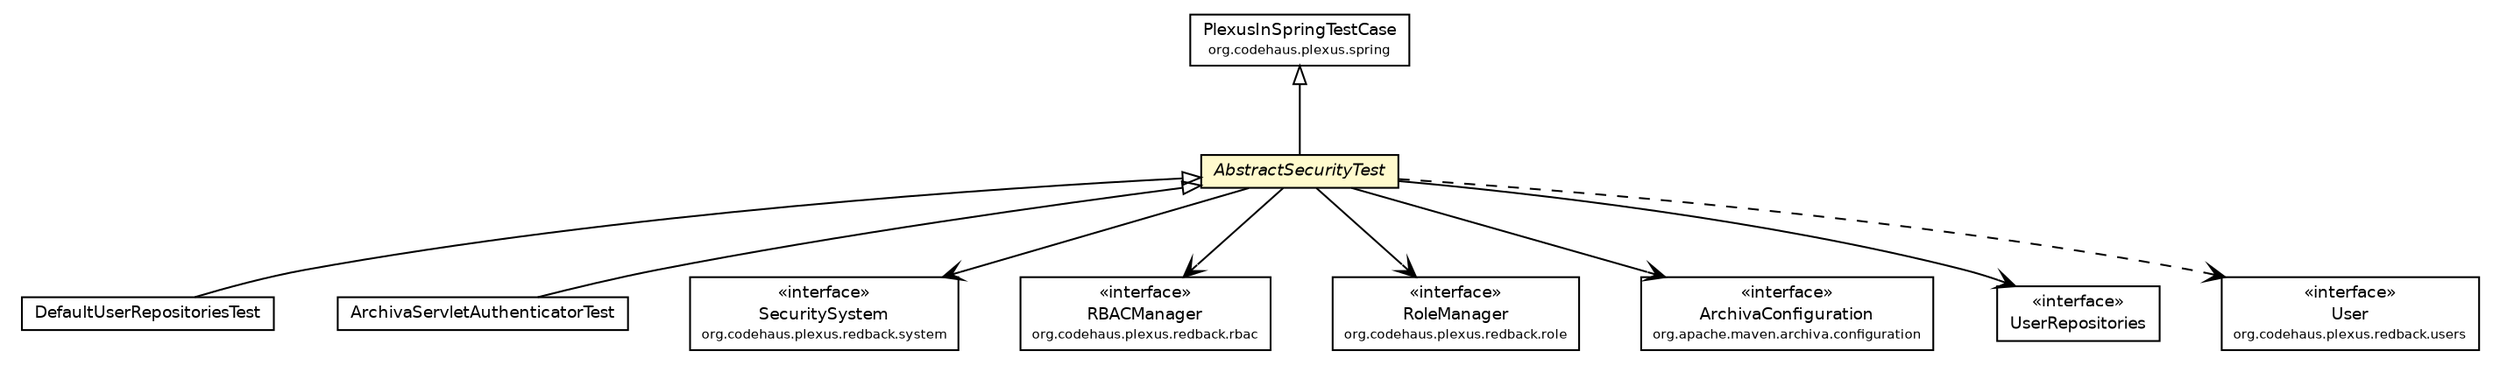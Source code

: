 #!/usr/local/bin/dot
#
# Class diagram 
# Generated by UmlGraph version 4.6 (http://www.spinellis.gr/sw/umlgraph)
#

digraph G {
	edge [fontname="Helvetica",fontsize=10,labelfontname="Helvetica",labelfontsize=10];
	node [fontname="Helvetica",fontsize=10,shape=plaintext];
	// org.apache.maven.archiva.security.DefaultUserRepositoriesTest
	c46385 [label=<<table border="0" cellborder="1" cellspacing="0" cellpadding="2" port="p" href="./DefaultUserRepositoriesTest.html">
		<tr><td><table border="0" cellspacing="0" cellpadding="1">
			<tr><td> DefaultUserRepositoriesTest </td></tr>
		</table></td></tr>
		</table>>, fontname="Helvetica", fontcolor="black", fontsize=9.0];
	// org.apache.maven.archiva.security.ArchivaServletAuthenticatorTest
	c46386 [label=<<table border="0" cellborder="1" cellspacing="0" cellpadding="2" port="p" href="./ArchivaServletAuthenticatorTest.html">
		<tr><td><table border="0" cellspacing="0" cellpadding="1">
			<tr><td> ArchivaServletAuthenticatorTest </td></tr>
		</table></td></tr>
		</table>>, fontname="Helvetica", fontcolor="black", fontsize=9.0];
	// org.apache.maven.archiva.security.AbstractSecurityTest
	c46387 [label=<<table border="0" cellborder="1" cellspacing="0" cellpadding="2" port="p" bgcolor="lemonChiffon" href="./AbstractSecurityTest.html">
		<tr><td><table border="0" cellspacing="0" cellpadding="1">
			<tr><td><font face="Helvetica-Oblique"> AbstractSecurityTest </font></td></tr>
		</table></td></tr>
		</table>>, fontname="Helvetica", fontcolor="black", fontsize=9.0];
	//org.apache.maven.archiva.security.DefaultUserRepositoriesTest extends org.apache.maven.archiva.security.AbstractSecurityTest
	c46387:p -> c46385:p [dir=back,arrowtail=empty];
	//org.apache.maven.archiva.security.ArchivaServletAuthenticatorTest extends org.apache.maven.archiva.security.AbstractSecurityTest
	c46387:p -> c46386:p [dir=back,arrowtail=empty];
	//org.apache.maven.archiva.security.AbstractSecurityTest extends org.codehaus.plexus.spring.PlexusInSpringTestCase
	c46428:p -> c46387:p [dir=back,arrowtail=empty];
	// org.apache.maven.archiva.security.AbstractSecurityTest NAVASSOC org.codehaus.plexus.redback.system.SecuritySystem
	c46387:p -> c46429:p [taillabel="", label="", headlabel="", fontname="Helvetica", fontcolor="black", fontsize=10.0, color="black", arrowhead=open];
	// org.apache.maven.archiva.security.AbstractSecurityTest NAVASSOC org.codehaus.plexus.redback.rbac.RBACManager
	c46387:p -> c46430:p [taillabel="", label="", headlabel="", fontname="Helvetica", fontcolor="black", fontsize=10.0, color="black", arrowhead=open];
	// org.apache.maven.archiva.security.AbstractSecurityTest NAVASSOC org.codehaus.plexus.redback.role.RoleManager
	c46387:p -> c46431:p [taillabel="", label="", headlabel="", fontname="Helvetica", fontcolor="black", fontsize=10.0, color="black", arrowhead=open];
	// org.apache.maven.archiva.security.AbstractSecurityTest NAVASSOC org.apache.maven.archiva.configuration.ArchivaConfiguration
	c46387:p -> c46432:p [taillabel="", label="", headlabel="", fontname="Helvetica", fontcolor="black", fontsize=10.0, color="black", arrowhead=open];
	// org.apache.maven.archiva.security.AbstractSecurityTest NAVASSOC org.apache.maven.archiva.security.UserRepositories
	c46387:p -> c46433:p [taillabel="", label="", headlabel="", fontname="Helvetica", fontcolor="black", fontsize=10.0, color="black", arrowhead=open];
	// org.apache.maven.archiva.security.AbstractSecurityTest DEPEND org.codehaus.plexus.redback.users.User
	c46387:p -> c46434:p [taillabel="", label="", headlabel="", fontname="Helvetica", fontcolor="black", fontsize=10.0, color="black", arrowhead=open, style=dashed];
	// org.codehaus.plexus.redback.role.RoleManager
	c46431 [label=<<table border="0" cellborder="1" cellspacing="0" cellpadding="2" port="p" href="http://java.sun.com/j2se/1.4.2/docs/api/org/codehaus/plexus/redback/role/RoleManager.html">
		<tr><td><table border="0" cellspacing="0" cellpadding="1">
			<tr><td> &laquo;interface&raquo; </td></tr>
			<tr><td> RoleManager </td></tr>
			<tr><td><font point-size="7.0"> org.codehaus.plexus.redback.role </font></td></tr>
		</table></td></tr>
		</table>>, fontname="Helvetica", fontcolor="black", fontsize=9.0];
	// org.apache.maven.archiva.configuration.ArchivaConfiguration
	c46432 [label=<<table border="0" cellborder="1" cellspacing="0" cellpadding="2" port="p" href="http://java.sun.com/j2se/1.4.2/docs/api/org/apache/maven/archiva/configuration/ArchivaConfiguration.html">
		<tr><td><table border="0" cellspacing="0" cellpadding="1">
			<tr><td> &laquo;interface&raquo; </td></tr>
			<tr><td> ArchivaConfiguration </td></tr>
			<tr><td><font point-size="7.0"> org.apache.maven.archiva.configuration </font></td></tr>
		</table></td></tr>
		</table>>, fontname="Helvetica", fontcolor="black", fontsize=9.0];
	// org.codehaus.plexus.redback.system.SecuritySystem
	c46429 [label=<<table border="0" cellborder="1" cellspacing="0" cellpadding="2" port="p" href="http://java.sun.com/j2se/1.4.2/docs/api/org/codehaus/plexus/redback/system/SecuritySystem.html">
		<tr><td><table border="0" cellspacing="0" cellpadding="1">
			<tr><td> &laquo;interface&raquo; </td></tr>
			<tr><td> SecuritySystem </td></tr>
			<tr><td><font point-size="7.0"> org.codehaus.plexus.redback.system </font></td></tr>
		</table></td></tr>
		</table>>, fontname="Helvetica", fontcolor="black", fontsize=9.0];
	// org.apache.maven.archiva.security.UserRepositories
	c46433 [label=<<table border="0" cellborder="1" cellspacing="0" cellpadding="2" port="p" href="http://java.sun.com/j2se/1.4.2/docs/api/org/apache/maven/archiva/security/UserRepositories.html">
		<tr><td><table border="0" cellspacing="0" cellpadding="1">
			<tr><td> &laquo;interface&raquo; </td></tr>
			<tr><td> UserRepositories </td></tr>
		</table></td></tr>
		</table>>, fontname="Helvetica", fontcolor="black", fontsize=9.0];
	// org.codehaus.plexus.redback.rbac.RBACManager
	c46430 [label=<<table border="0" cellborder="1" cellspacing="0" cellpadding="2" port="p" href="http://java.sun.com/j2se/1.4.2/docs/api/org/codehaus/plexus/redback/rbac/RBACManager.html">
		<tr><td><table border="0" cellspacing="0" cellpadding="1">
			<tr><td> &laquo;interface&raquo; </td></tr>
			<tr><td> RBACManager </td></tr>
			<tr><td><font point-size="7.0"> org.codehaus.plexus.redback.rbac </font></td></tr>
		</table></td></tr>
		</table>>, fontname="Helvetica", fontcolor="black", fontsize=9.0];
	// org.codehaus.plexus.redback.users.User
	c46434 [label=<<table border="0" cellborder="1" cellspacing="0" cellpadding="2" port="p" href="http://java.sun.com/j2se/1.4.2/docs/api/org/codehaus/plexus/redback/users/User.html">
		<tr><td><table border="0" cellspacing="0" cellpadding="1">
			<tr><td> &laquo;interface&raquo; </td></tr>
			<tr><td> User </td></tr>
			<tr><td><font point-size="7.0"> org.codehaus.plexus.redback.users </font></td></tr>
		</table></td></tr>
		</table>>, fontname="Helvetica", fontcolor="black", fontsize=9.0];
	// org.codehaus.plexus.spring.PlexusInSpringTestCase
	c46428 [label=<<table border="0" cellborder="1" cellspacing="0" cellpadding="2" port="p" href="http://java.sun.com/j2se/1.4.2/docs/api/org/codehaus/plexus/spring/PlexusInSpringTestCase.html">
		<tr><td><table border="0" cellspacing="0" cellpadding="1">
			<tr><td> PlexusInSpringTestCase </td></tr>
			<tr><td><font point-size="7.0"> org.codehaus.plexus.spring </font></td></tr>
		</table></td></tr>
		</table>>, fontname="Helvetica", fontcolor="black", fontsize=9.0];
}

